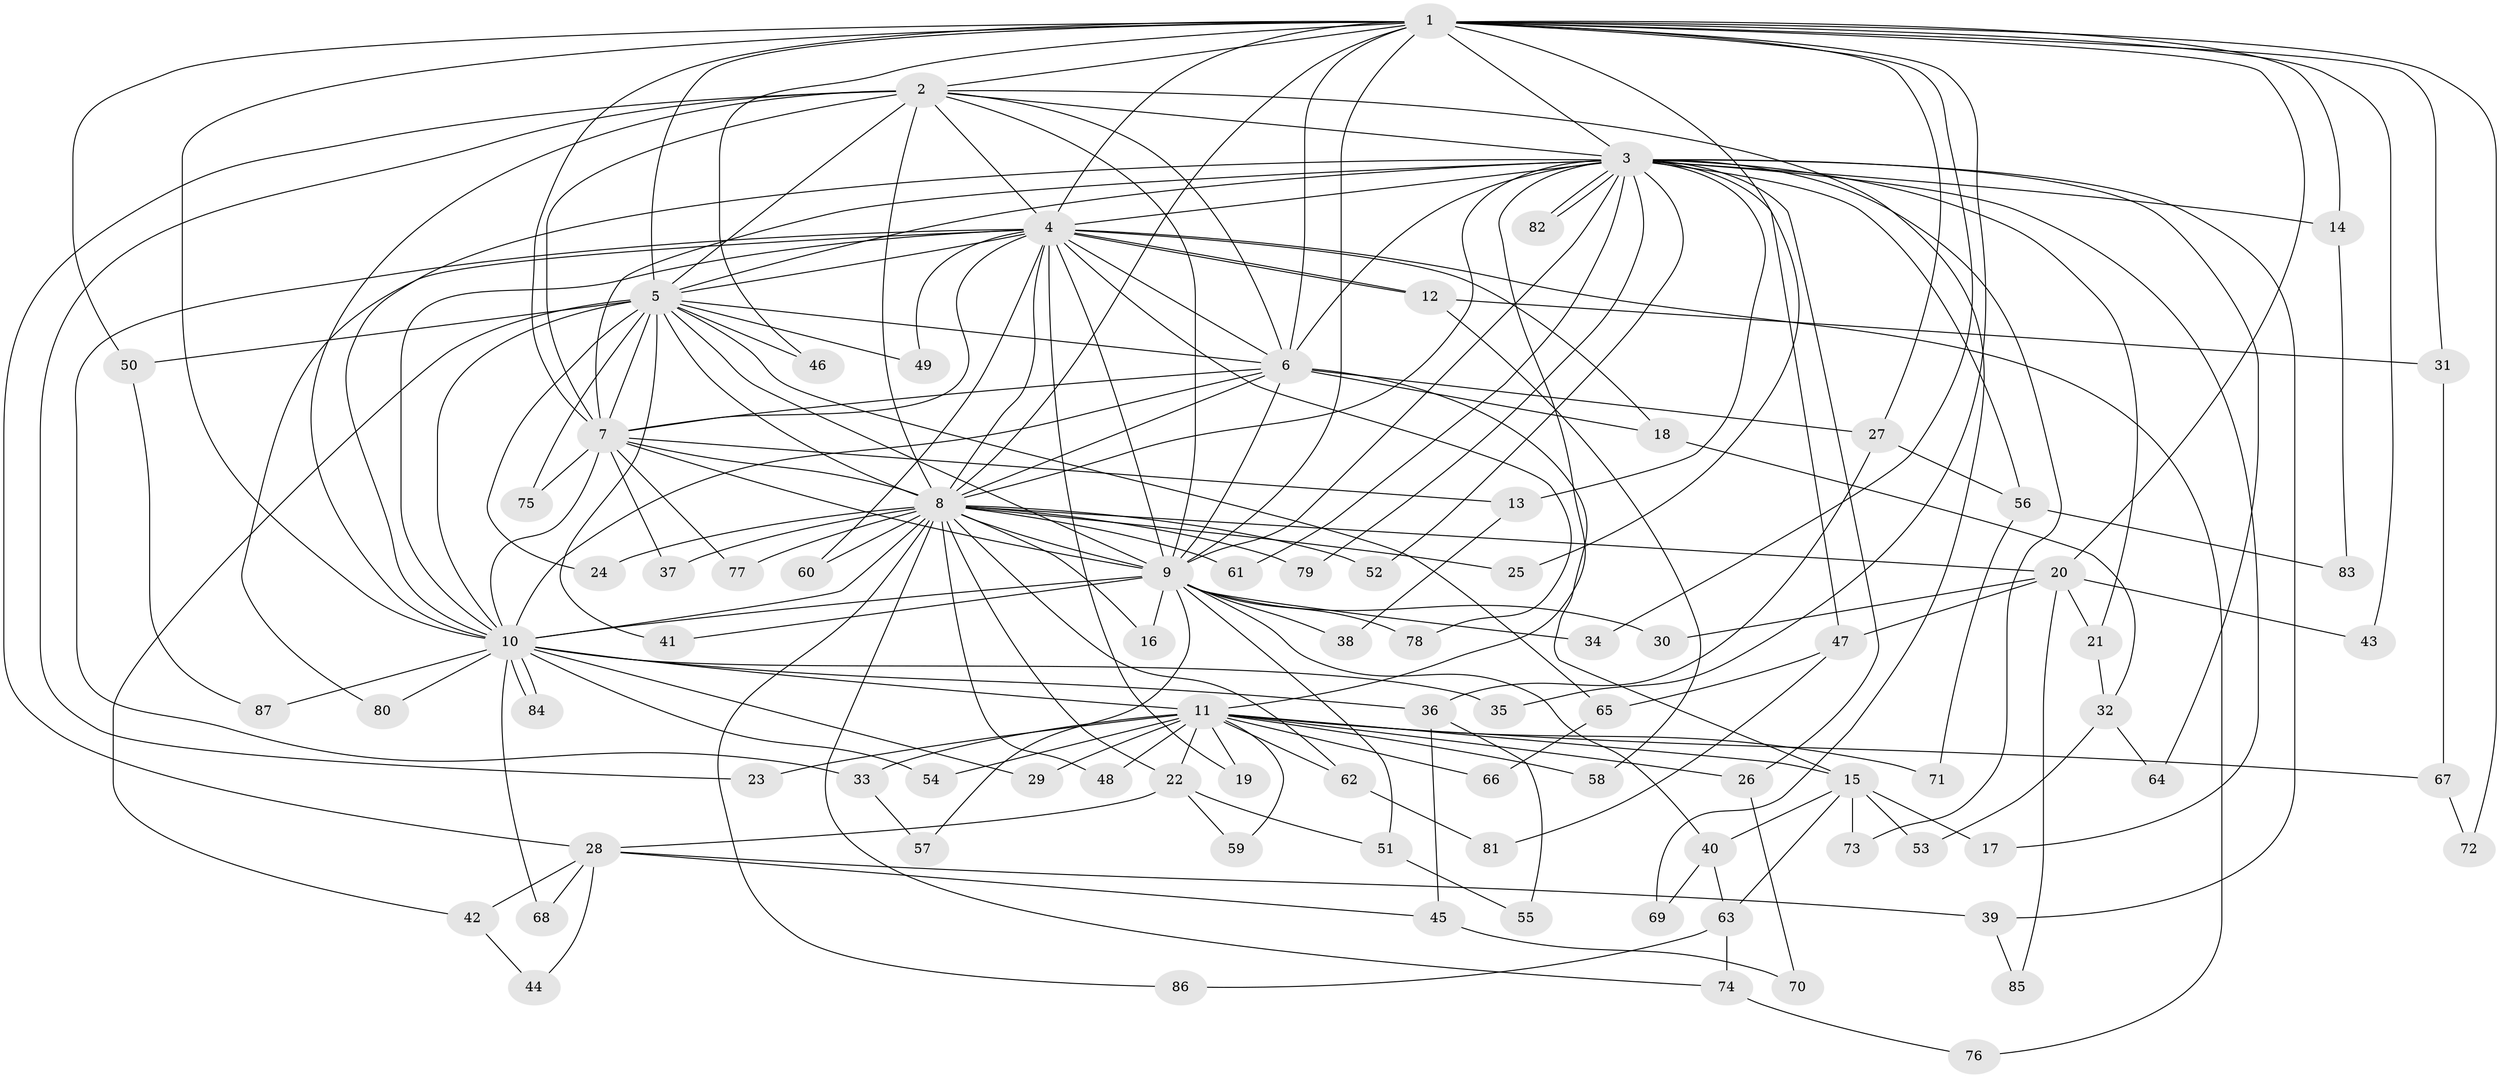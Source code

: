 // coarse degree distribution, {13: 0.022222222222222223, 28: 0.022222222222222223, 16: 0.022222222222222223, 9: 0.06666666666666667, 17: 0.022222222222222223, 3: 0.17777777777777778, 4: 0.08888888888888889, 11: 0.022222222222222223, 2: 0.4222222222222222, 7: 0.022222222222222223, 5: 0.06666666666666667, 1: 0.044444444444444446}
// Generated by graph-tools (version 1.1) at 2025/49/03/04/25 22:49:40]
// undirected, 87 vertices, 199 edges
graph export_dot {
  node [color=gray90,style=filled];
  1;
  2;
  3;
  4;
  5;
  6;
  7;
  8;
  9;
  10;
  11;
  12;
  13;
  14;
  15;
  16;
  17;
  18;
  19;
  20;
  21;
  22;
  23;
  24;
  25;
  26;
  27;
  28;
  29;
  30;
  31;
  32;
  33;
  34;
  35;
  36;
  37;
  38;
  39;
  40;
  41;
  42;
  43;
  44;
  45;
  46;
  47;
  48;
  49;
  50;
  51;
  52;
  53;
  54;
  55;
  56;
  57;
  58;
  59;
  60;
  61;
  62;
  63;
  64;
  65;
  66;
  67;
  68;
  69;
  70;
  71;
  72;
  73;
  74;
  75;
  76;
  77;
  78;
  79;
  80;
  81;
  82;
  83;
  84;
  85;
  86;
  87;
  1 -- 2;
  1 -- 3;
  1 -- 4;
  1 -- 5;
  1 -- 6;
  1 -- 7;
  1 -- 8;
  1 -- 9;
  1 -- 10;
  1 -- 14;
  1 -- 20;
  1 -- 25;
  1 -- 27;
  1 -- 31;
  1 -- 34;
  1 -- 35;
  1 -- 43;
  1 -- 46;
  1 -- 50;
  1 -- 72;
  2 -- 3;
  2 -- 4;
  2 -- 5;
  2 -- 6;
  2 -- 7;
  2 -- 8;
  2 -- 9;
  2 -- 10;
  2 -- 23;
  2 -- 28;
  2 -- 69;
  3 -- 4;
  3 -- 5;
  3 -- 6;
  3 -- 7;
  3 -- 8;
  3 -- 9;
  3 -- 10;
  3 -- 11;
  3 -- 13;
  3 -- 14;
  3 -- 17;
  3 -- 21;
  3 -- 26;
  3 -- 39;
  3 -- 47;
  3 -- 52;
  3 -- 56;
  3 -- 61;
  3 -- 64;
  3 -- 73;
  3 -- 79;
  3 -- 82;
  3 -- 82;
  4 -- 5;
  4 -- 6;
  4 -- 7;
  4 -- 8;
  4 -- 9;
  4 -- 10;
  4 -- 12;
  4 -- 12;
  4 -- 18;
  4 -- 19;
  4 -- 33;
  4 -- 49;
  4 -- 60;
  4 -- 76;
  4 -- 78;
  4 -- 80;
  5 -- 6;
  5 -- 7;
  5 -- 8;
  5 -- 9;
  5 -- 10;
  5 -- 24;
  5 -- 41;
  5 -- 42;
  5 -- 46;
  5 -- 49;
  5 -- 50;
  5 -- 65;
  5 -- 75;
  6 -- 7;
  6 -- 8;
  6 -- 9;
  6 -- 10;
  6 -- 15;
  6 -- 18;
  6 -- 27;
  7 -- 8;
  7 -- 9;
  7 -- 10;
  7 -- 13;
  7 -- 37;
  7 -- 75;
  7 -- 77;
  8 -- 9;
  8 -- 10;
  8 -- 16;
  8 -- 20;
  8 -- 22;
  8 -- 24;
  8 -- 25;
  8 -- 37;
  8 -- 48;
  8 -- 52;
  8 -- 60;
  8 -- 61;
  8 -- 62;
  8 -- 74;
  8 -- 77;
  8 -- 79;
  8 -- 86;
  9 -- 10;
  9 -- 16;
  9 -- 30;
  9 -- 34;
  9 -- 38;
  9 -- 40;
  9 -- 41;
  9 -- 51;
  9 -- 57;
  9 -- 78;
  10 -- 11;
  10 -- 29;
  10 -- 35;
  10 -- 36;
  10 -- 54;
  10 -- 68;
  10 -- 80;
  10 -- 84;
  10 -- 84;
  10 -- 87;
  11 -- 15;
  11 -- 19;
  11 -- 22;
  11 -- 23;
  11 -- 26;
  11 -- 29;
  11 -- 33;
  11 -- 48;
  11 -- 54;
  11 -- 58;
  11 -- 59;
  11 -- 62;
  11 -- 66;
  11 -- 67;
  11 -- 71;
  12 -- 31;
  12 -- 58;
  13 -- 38;
  14 -- 83;
  15 -- 17;
  15 -- 40;
  15 -- 53;
  15 -- 63;
  15 -- 73;
  18 -- 32;
  20 -- 21;
  20 -- 30;
  20 -- 43;
  20 -- 47;
  20 -- 85;
  21 -- 32;
  22 -- 28;
  22 -- 51;
  22 -- 59;
  26 -- 70;
  27 -- 36;
  27 -- 56;
  28 -- 39;
  28 -- 42;
  28 -- 44;
  28 -- 45;
  28 -- 68;
  31 -- 67;
  32 -- 53;
  32 -- 64;
  33 -- 57;
  36 -- 45;
  36 -- 55;
  39 -- 85;
  40 -- 63;
  40 -- 69;
  42 -- 44;
  45 -- 70;
  47 -- 65;
  47 -- 81;
  50 -- 87;
  51 -- 55;
  56 -- 71;
  56 -- 83;
  62 -- 81;
  63 -- 74;
  63 -- 86;
  65 -- 66;
  67 -- 72;
  74 -- 76;
}
